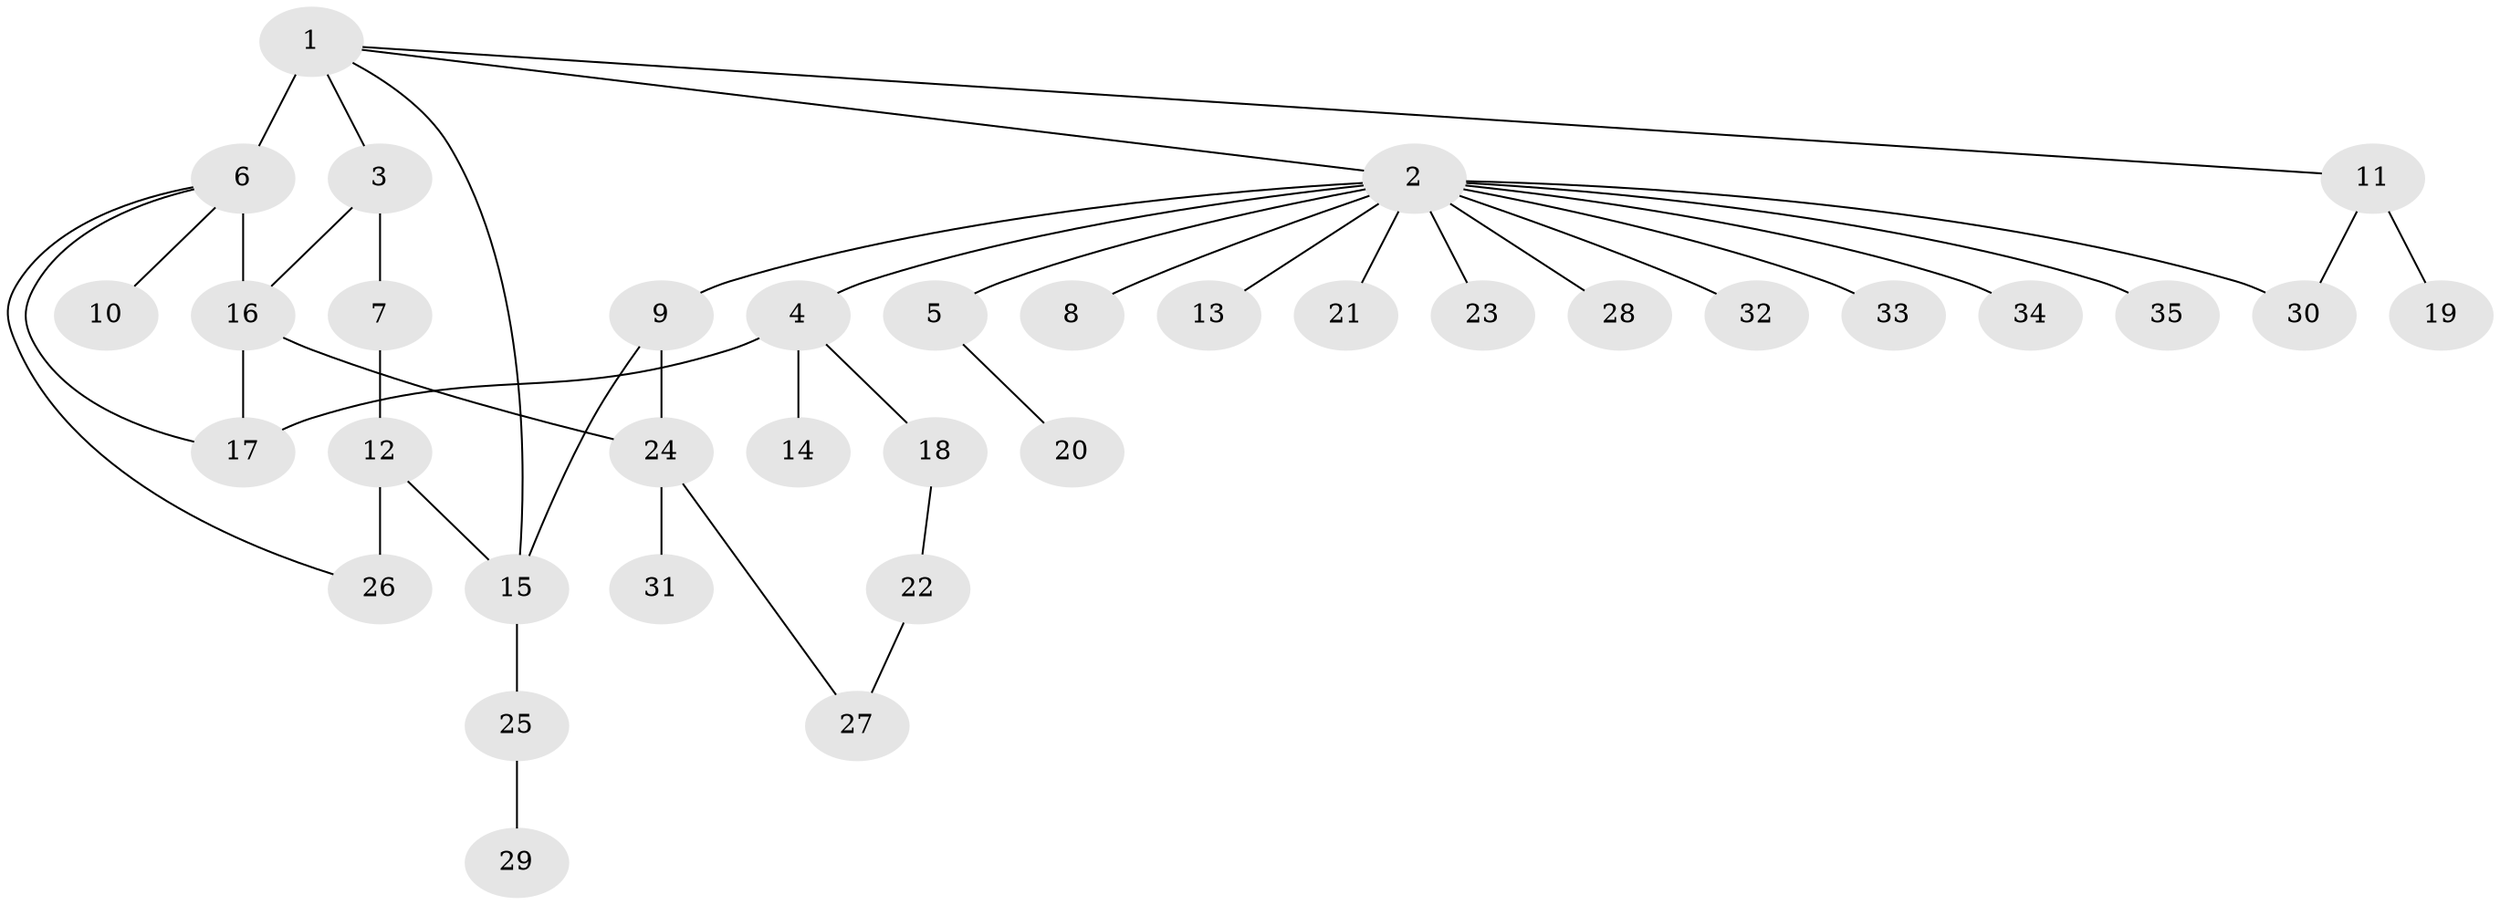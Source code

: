// original degree distribution, {5: 0.045454545454545456, 15: 0.015151515151515152, 4: 0.015151515151515152, 6: 0.045454545454545456, 3: 0.06060606060606061, 9: 0.015151515151515152, 1: 0.5909090909090909, 2: 0.19696969696969696, 10: 0.015151515151515152}
// Generated by graph-tools (version 1.1) at 2025/35/03/09/25 02:35:52]
// undirected, 35 vertices, 43 edges
graph export_dot {
graph [start="1"]
  node [color=gray90,style=filled];
  1;
  2;
  3;
  4;
  5;
  6;
  7;
  8;
  9;
  10;
  11;
  12;
  13;
  14;
  15;
  16;
  17;
  18;
  19;
  20;
  21;
  22;
  23;
  24;
  25;
  26;
  27;
  28;
  29;
  30;
  31;
  32;
  33;
  34;
  35;
  1 -- 2 [weight=1.0];
  1 -- 3 [weight=1.0];
  1 -- 6 [weight=4.0];
  1 -- 11 [weight=1.0];
  1 -- 15 [weight=1.0];
  2 -- 4 [weight=1.0];
  2 -- 5 [weight=1.0];
  2 -- 8 [weight=1.0];
  2 -- 9 [weight=1.0];
  2 -- 13 [weight=1.0];
  2 -- 21 [weight=1.0];
  2 -- 23 [weight=1.0];
  2 -- 28 [weight=1.0];
  2 -- 30 [weight=1.0];
  2 -- 32 [weight=1.0];
  2 -- 33 [weight=1.0];
  2 -- 34 [weight=1.0];
  2 -- 35 [weight=1.0];
  3 -- 7 [weight=1.0];
  3 -- 16 [weight=1.0];
  4 -- 14 [weight=2.0];
  4 -- 17 [weight=1.0];
  4 -- 18 [weight=1.0];
  5 -- 20 [weight=1.0];
  6 -- 10 [weight=1.0];
  6 -- 16 [weight=1.0];
  6 -- 17 [weight=1.0];
  6 -- 26 [weight=1.0];
  7 -- 12 [weight=1.0];
  9 -- 15 [weight=1.0];
  9 -- 24 [weight=2.0];
  11 -- 19 [weight=2.0];
  11 -- 30 [weight=1.0];
  12 -- 15 [weight=1.0];
  12 -- 26 [weight=3.0];
  15 -- 25 [weight=1.0];
  16 -- 17 [weight=6.0];
  16 -- 24 [weight=1.0];
  18 -- 22 [weight=1.0];
  22 -- 27 [weight=1.0];
  24 -- 27 [weight=1.0];
  24 -- 31 [weight=1.0];
  25 -- 29 [weight=1.0];
}

